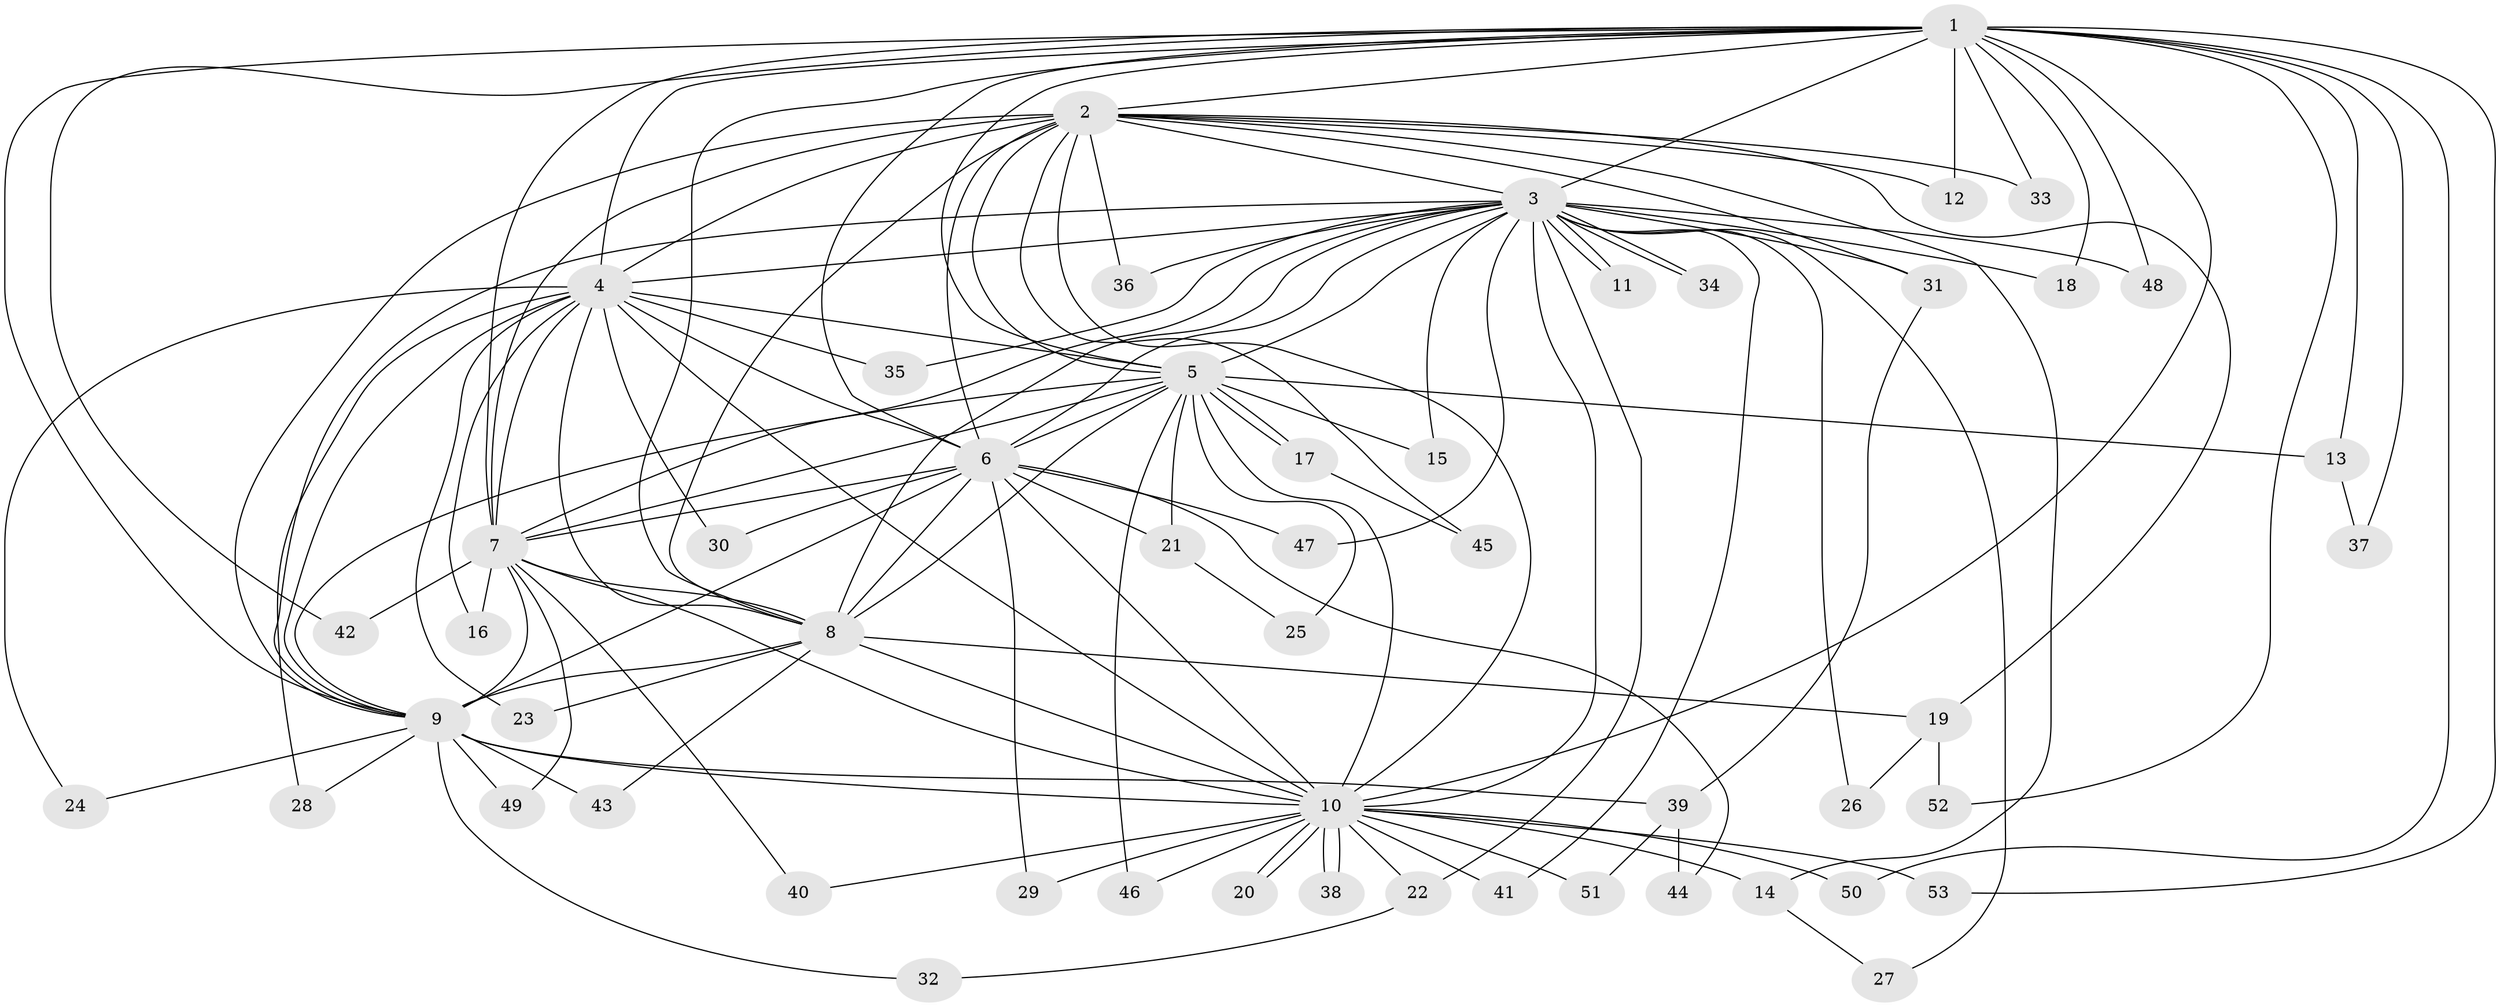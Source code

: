 // coarse degree distribution, {26: 0.02702702702702703, 14: 0.02702702702702703, 11: 0.05405405405405406, 13: 0.02702702702702703, 12: 0.05405405405405406, 9: 0.02702702702702703, 18: 0.02702702702702703, 1: 0.10810810810810811, 2: 0.4864864864864865, 3: 0.10810810810810811, 4: 0.05405405405405406}
// Generated by graph-tools (version 1.1) at 2025/41/03/06/25 10:41:31]
// undirected, 53 vertices, 131 edges
graph export_dot {
graph [start="1"]
  node [color=gray90,style=filled];
  1;
  2;
  3;
  4;
  5;
  6;
  7;
  8;
  9;
  10;
  11;
  12;
  13;
  14;
  15;
  16;
  17;
  18;
  19;
  20;
  21;
  22;
  23;
  24;
  25;
  26;
  27;
  28;
  29;
  30;
  31;
  32;
  33;
  34;
  35;
  36;
  37;
  38;
  39;
  40;
  41;
  42;
  43;
  44;
  45;
  46;
  47;
  48;
  49;
  50;
  51;
  52;
  53;
  1 -- 2;
  1 -- 3;
  1 -- 4;
  1 -- 5;
  1 -- 6;
  1 -- 7;
  1 -- 8;
  1 -- 9;
  1 -- 10;
  1 -- 12;
  1 -- 13;
  1 -- 18;
  1 -- 33;
  1 -- 37;
  1 -- 42;
  1 -- 48;
  1 -- 50;
  1 -- 52;
  1 -- 53;
  2 -- 3;
  2 -- 4;
  2 -- 5;
  2 -- 6;
  2 -- 7;
  2 -- 8;
  2 -- 9;
  2 -- 10;
  2 -- 12;
  2 -- 14;
  2 -- 19;
  2 -- 31;
  2 -- 33;
  2 -- 36;
  2 -- 45;
  3 -- 4;
  3 -- 5;
  3 -- 6;
  3 -- 7;
  3 -- 8;
  3 -- 9;
  3 -- 10;
  3 -- 11;
  3 -- 11;
  3 -- 15;
  3 -- 18;
  3 -- 22;
  3 -- 26;
  3 -- 27;
  3 -- 31;
  3 -- 34;
  3 -- 34;
  3 -- 35;
  3 -- 36;
  3 -- 41;
  3 -- 47;
  3 -- 48;
  4 -- 5;
  4 -- 6;
  4 -- 7;
  4 -- 8;
  4 -- 9;
  4 -- 10;
  4 -- 16;
  4 -- 23;
  4 -- 24;
  4 -- 28;
  4 -- 30;
  4 -- 35;
  5 -- 6;
  5 -- 7;
  5 -- 8;
  5 -- 9;
  5 -- 10;
  5 -- 13;
  5 -- 15;
  5 -- 17;
  5 -- 17;
  5 -- 21;
  5 -- 25;
  5 -- 46;
  6 -- 7;
  6 -- 8;
  6 -- 9;
  6 -- 10;
  6 -- 21;
  6 -- 29;
  6 -- 30;
  6 -- 44;
  6 -- 47;
  7 -- 8;
  7 -- 9;
  7 -- 10;
  7 -- 16;
  7 -- 40;
  7 -- 42;
  7 -- 49;
  8 -- 9;
  8 -- 10;
  8 -- 19;
  8 -- 23;
  8 -- 43;
  9 -- 10;
  9 -- 24;
  9 -- 28;
  9 -- 32;
  9 -- 39;
  9 -- 43;
  9 -- 49;
  10 -- 14;
  10 -- 20;
  10 -- 20;
  10 -- 22;
  10 -- 29;
  10 -- 38;
  10 -- 38;
  10 -- 40;
  10 -- 41;
  10 -- 46;
  10 -- 50;
  10 -- 51;
  10 -- 53;
  13 -- 37;
  14 -- 27;
  17 -- 45;
  19 -- 26;
  19 -- 52;
  21 -- 25;
  22 -- 32;
  31 -- 39;
  39 -- 44;
  39 -- 51;
}
